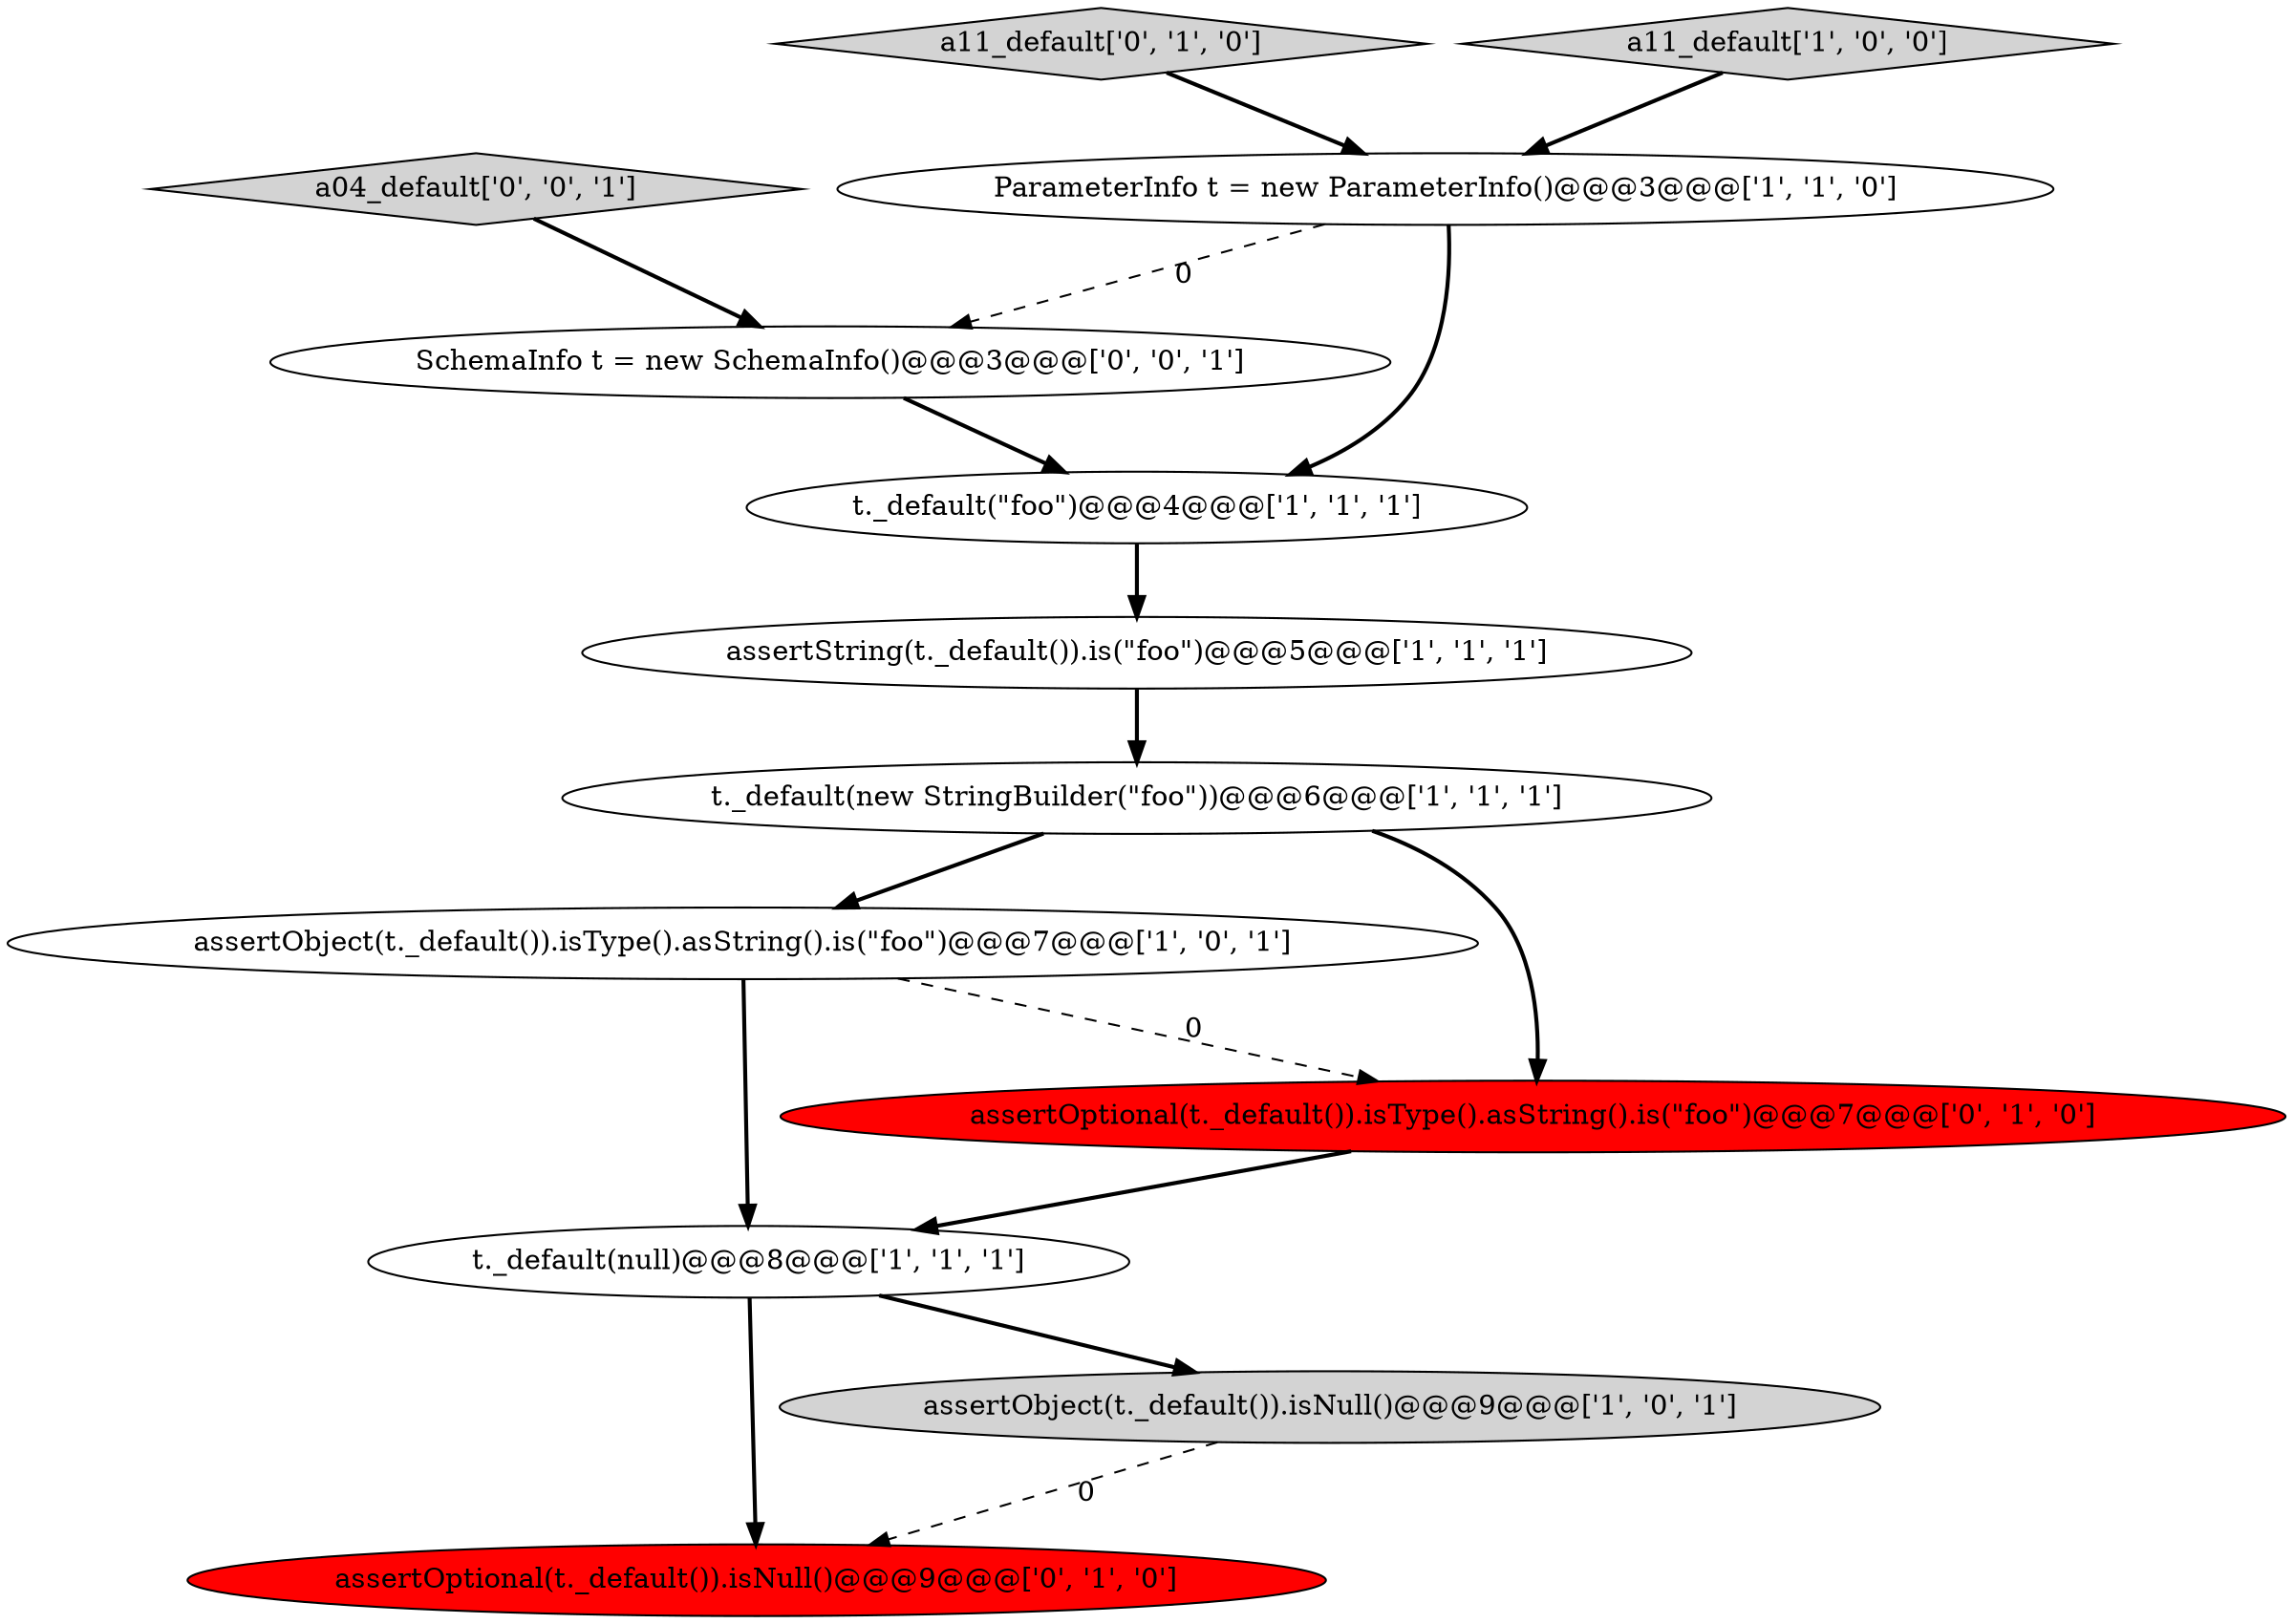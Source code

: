digraph {
1 [style = filled, label = "t._default(null)@@@8@@@['1', '1', '1']", fillcolor = white, shape = ellipse image = "AAA0AAABBB1BBB"];
0 [style = filled, label = "ParameterInfo t = new ParameterInfo()@@@3@@@['1', '1', '0']", fillcolor = white, shape = ellipse image = "AAA0AAABBB1BBB"];
6 [style = filled, label = "assertString(t._default()).is(\"foo\")@@@5@@@['1', '1', '1']", fillcolor = white, shape = ellipse image = "AAA0AAABBB1BBB"];
11 [style = filled, label = "SchemaInfo t = new SchemaInfo()@@@3@@@['0', '0', '1']", fillcolor = white, shape = ellipse image = "AAA0AAABBB3BBB"];
5 [style = filled, label = "assertObject(t._default()).isType().asString().is(\"foo\")@@@7@@@['1', '0', '1']", fillcolor = white, shape = ellipse image = "AAA0AAABBB1BBB"];
8 [style = filled, label = "assertOptional(t._default()).isType().asString().is(\"foo\")@@@7@@@['0', '1', '0']", fillcolor = red, shape = ellipse image = "AAA1AAABBB2BBB"];
10 [style = filled, label = "assertOptional(t._default()).isNull()@@@9@@@['0', '1', '0']", fillcolor = red, shape = ellipse image = "AAA1AAABBB2BBB"];
4 [style = filled, label = "t._default(new StringBuilder(\"foo\"))@@@6@@@['1', '1', '1']", fillcolor = white, shape = ellipse image = "AAA0AAABBB1BBB"];
9 [style = filled, label = "a11_default['0', '1', '0']", fillcolor = lightgray, shape = diamond image = "AAA0AAABBB2BBB"];
7 [style = filled, label = "t._default(\"foo\")@@@4@@@['1', '1', '1']", fillcolor = white, shape = ellipse image = "AAA0AAABBB1BBB"];
12 [style = filled, label = "a04_default['0', '0', '1']", fillcolor = lightgray, shape = diamond image = "AAA0AAABBB3BBB"];
2 [style = filled, label = "assertObject(t._default()).isNull()@@@9@@@['1', '0', '1']", fillcolor = lightgray, shape = ellipse image = "AAA0AAABBB1BBB"];
3 [style = filled, label = "a11_default['1', '0', '0']", fillcolor = lightgray, shape = diamond image = "AAA0AAABBB1BBB"];
5->8 [style = dashed, label="0"];
8->1 [style = bold, label=""];
4->8 [style = bold, label=""];
5->1 [style = bold, label=""];
6->4 [style = bold, label=""];
1->2 [style = bold, label=""];
0->11 [style = dashed, label="0"];
9->0 [style = bold, label=""];
1->10 [style = bold, label=""];
4->5 [style = bold, label=""];
11->7 [style = bold, label=""];
3->0 [style = bold, label=""];
7->6 [style = bold, label=""];
2->10 [style = dashed, label="0"];
0->7 [style = bold, label=""];
12->11 [style = bold, label=""];
}
